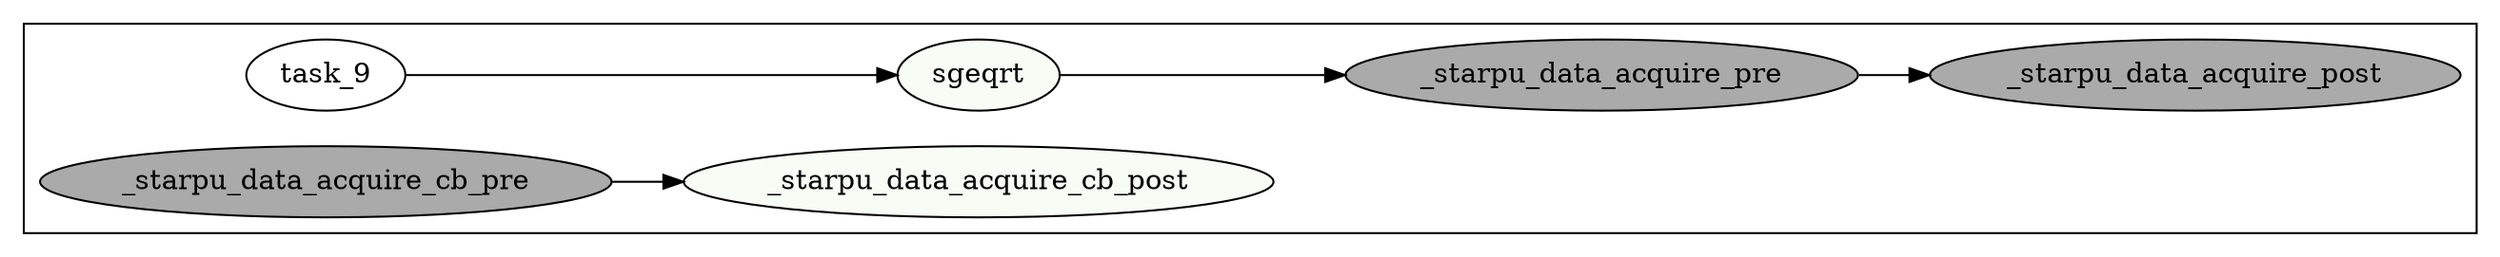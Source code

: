 digraph G {
	color=white
	rankdir=LR;
subgraph cluster_0 {
	color=black;
	 "task_9"->"task_10"
	 "task_12"->"task_11"
	 "task_12" [ style=filled, label="_starpu_data_acquire_cb_pre", fillcolor="#aaaaaa"]
	 "task_11" [ style=filled, label="_starpu_data_acquire_cb_post", fillcolor="/greens9/1"]
	 "task_10" [ style=filled, label="sgeqrt", fillcolor="/greens9/1"]
	 "task_14"->"task_13"
	 "task_10"->"task_14"
	 "task_14" [ style=filled, label="_starpu_data_acquire_pre", fillcolor="#aaaaaa"]
	 "task_13" [ style=filled, label="_starpu_data_acquire_post", fillcolor="#aaaaaa"]
}
}
